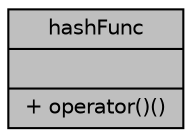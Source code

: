 digraph "hashFunc"
{
 // INTERACTIVE_SVG=YES
  bgcolor="transparent";
  edge [fontname="Helvetica",fontsize="10",labelfontname="Helvetica",labelfontsize="10"];
  node [fontname="Helvetica",fontsize="10",shape=record];
  Node1 [label="{hashFunc\n||+ operator()()\l}",height=0.2,width=0.4,color="black", fillcolor="grey75", style="filled", fontcolor="black"];
}
